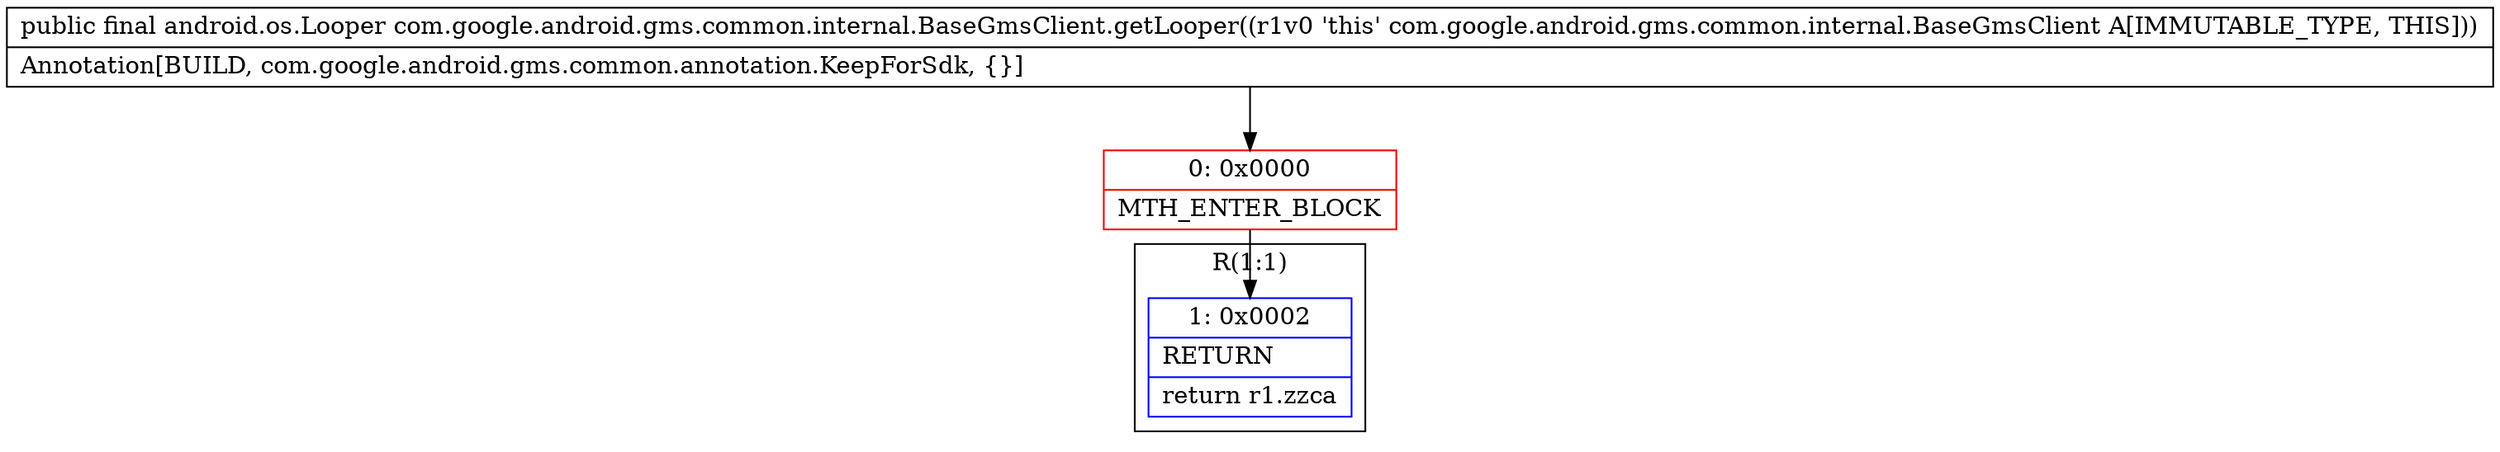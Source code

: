 digraph "CFG forcom.google.android.gms.common.internal.BaseGmsClient.getLooper()Landroid\/os\/Looper;" {
subgraph cluster_Region_1505946842 {
label = "R(1:1)";
node [shape=record,color=blue];
Node_1 [shape=record,label="{1\:\ 0x0002|RETURN\l|return r1.zzca\l}"];
}
Node_0 [shape=record,color=red,label="{0\:\ 0x0000|MTH_ENTER_BLOCK\l}"];
MethodNode[shape=record,label="{public final android.os.Looper com.google.android.gms.common.internal.BaseGmsClient.getLooper((r1v0 'this' com.google.android.gms.common.internal.BaseGmsClient A[IMMUTABLE_TYPE, THIS]))  | Annotation[BUILD, com.google.android.gms.common.annotation.KeepForSdk, \{\}]\l}"];
MethodNode -> Node_0;
Node_0 -> Node_1;
}

